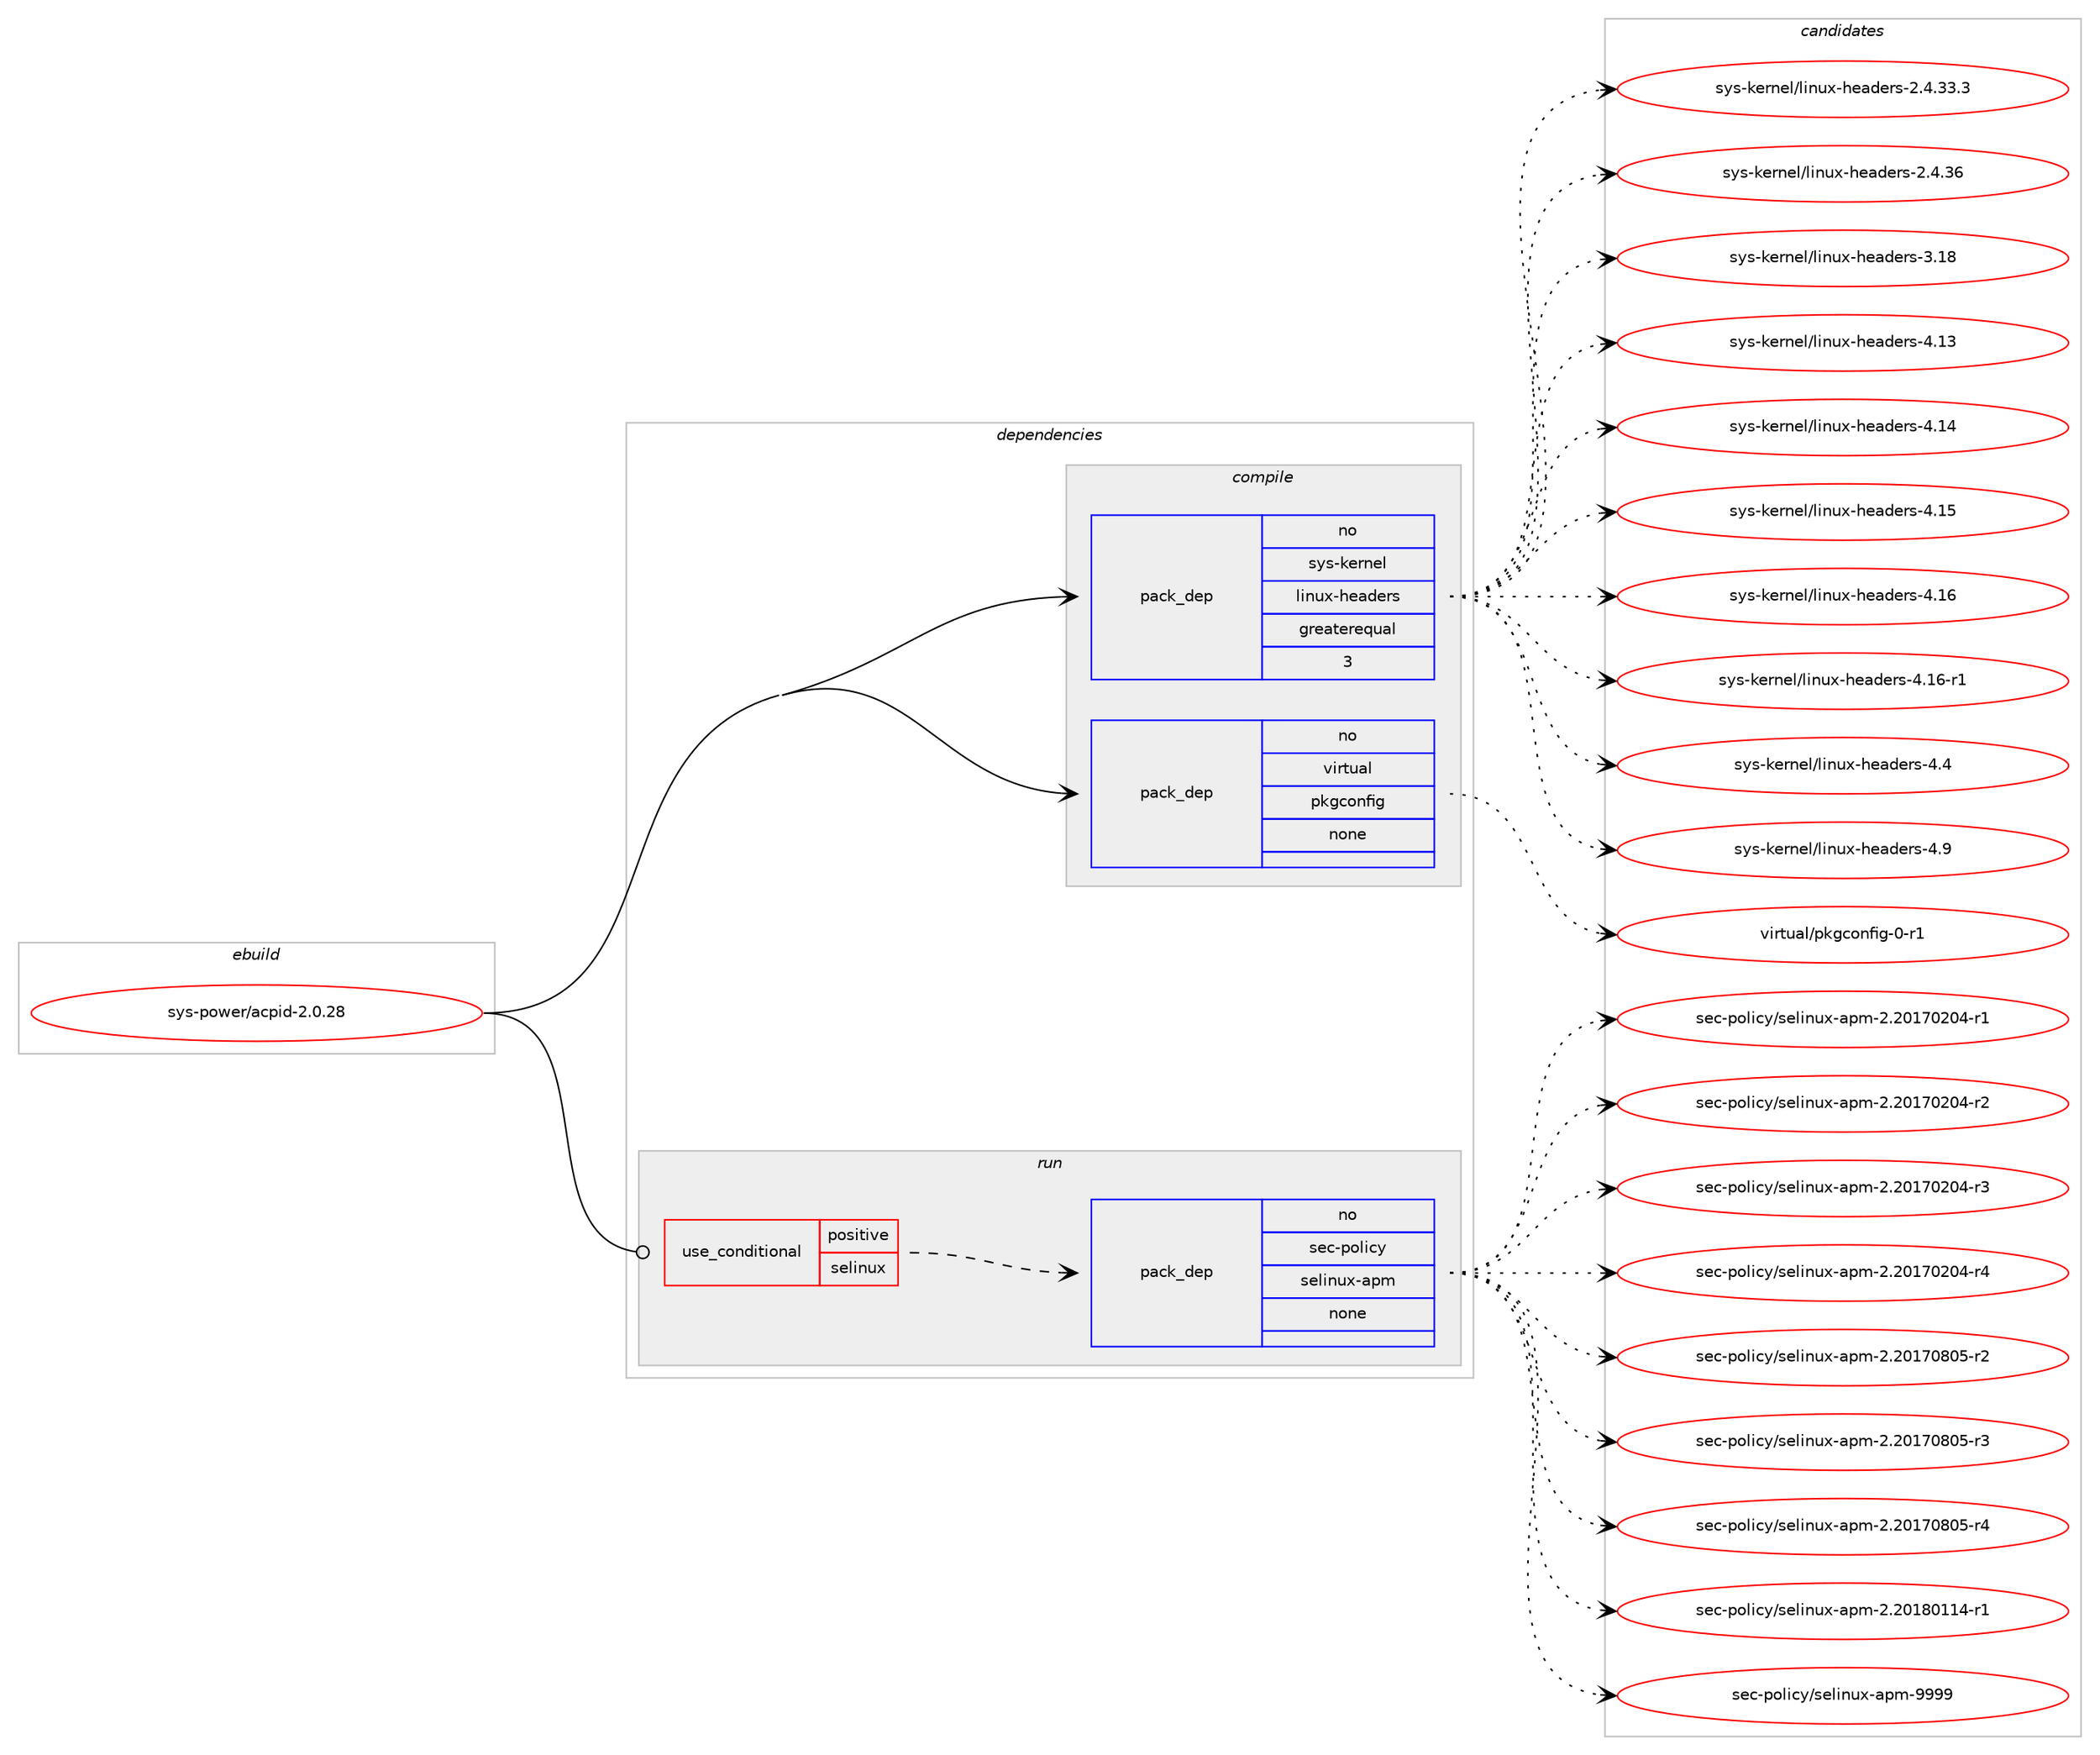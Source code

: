digraph prolog {

# *************
# Graph options
# *************

newrank=true;
concentrate=true;
compound=true;
graph [rankdir=LR,fontname=Helvetica,fontsize=10,ranksep=1.5];#, ranksep=2.5, nodesep=0.2];
edge  [arrowhead=vee];
node  [fontname=Helvetica,fontsize=10];

# **********
# The ebuild
# **********

subgraph cluster_leftcol {
color=gray;
rank=same;
label=<<i>ebuild</i>>;
id [label="sys-power/acpid-2.0.28", color=red, width=4, href="../sys-power/acpid-2.0.28.svg"];
}

# ****************
# The dependencies
# ****************

subgraph cluster_midcol {
color=gray;
label=<<i>dependencies</i>>;
subgraph cluster_compile {
fillcolor="#eeeeee";
style=filled;
label=<<i>compile</i>>;
subgraph pack6167 {
dependency6953 [label=<<TABLE BORDER="0" CELLBORDER="1" CELLSPACING="0" CELLPADDING="4" WIDTH="220"><TR><TD ROWSPAN="6" CELLPADDING="30">pack_dep</TD></TR><TR><TD WIDTH="110">no</TD></TR><TR><TD>sys-kernel</TD></TR><TR><TD>linux-headers</TD></TR><TR><TD>greaterequal</TD></TR><TR><TD>3</TD></TR></TABLE>>, shape=none, color=blue];
}
id:e -> dependency6953:w [weight=20,style="solid",arrowhead="vee"];
subgraph pack6168 {
dependency6954 [label=<<TABLE BORDER="0" CELLBORDER="1" CELLSPACING="0" CELLPADDING="4" WIDTH="220"><TR><TD ROWSPAN="6" CELLPADDING="30">pack_dep</TD></TR><TR><TD WIDTH="110">no</TD></TR><TR><TD>virtual</TD></TR><TR><TD>pkgconfig</TD></TR><TR><TD>none</TD></TR><TR><TD></TD></TR></TABLE>>, shape=none, color=blue];
}
id:e -> dependency6954:w [weight=20,style="solid",arrowhead="vee"];
}
subgraph cluster_compileandrun {
fillcolor="#eeeeee";
style=filled;
label=<<i>compile and run</i>>;
}
subgraph cluster_run {
fillcolor="#eeeeee";
style=filled;
label=<<i>run</i>>;
subgraph cond719 {
dependency6955 [label=<<TABLE BORDER="0" CELLBORDER="1" CELLSPACING="0" CELLPADDING="4"><TR><TD ROWSPAN="3" CELLPADDING="10">use_conditional</TD></TR><TR><TD>positive</TD></TR><TR><TD>selinux</TD></TR></TABLE>>, shape=none, color=red];
subgraph pack6169 {
dependency6956 [label=<<TABLE BORDER="0" CELLBORDER="1" CELLSPACING="0" CELLPADDING="4" WIDTH="220"><TR><TD ROWSPAN="6" CELLPADDING="30">pack_dep</TD></TR><TR><TD WIDTH="110">no</TD></TR><TR><TD>sec-policy</TD></TR><TR><TD>selinux-apm</TD></TR><TR><TD>none</TD></TR><TR><TD></TD></TR></TABLE>>, shape=none, color=blue];
}
dependency6955:e -> dependency6956:w [weight=20,style="dashed",arrowhead="vee"];
}
id:e -> dependency6955:w [weight=20,style="solid",arrowhead="odot"];
}
}

# **************
# The candidates
# **************

subgraph cluster_choices {
rank=same;
color=gray;
label=<<i>candidates</i>>;

subgraph choice6167 {
color=black;
nodesep=1;
choice11512111545107101114110101108471081051101171204510410197100101114115455046524651514651 [label="sys-kernel/linux-headers-2.4.33.3", color=red, width=4,href="../sys-kernel/linux-headers-2.4.33.3.svg"];
choice1151211154510710111411010110847108105110117120451041019710010111411545504652465154 [label="sys-kernel/linux-headers-2.4.36", color=red, width=4,href="../sys-kernel/linux-headers-2.4.36.svg"];
choice115121115451071011141101011084710810511011712045104101971001011141154551464956 [label="sys-kernel/linux-headers-3.18", color=red, width=4,href="../sys-kernel/linux-headers-3.18.svg"];
choice115121115451071011141101011084710810511011712045104101971001011141154552464951 [label="sys-kernel/linux-headers-4.13", color=red, width=4,href="../sys-kernel/linux-headers-4.13.svg"];
choice115121115451071011141101011084710810511011712045104101971001011141154552464952 [label="sys-kernel/linux-headers-4.14", color=red, width=4,href="../sys-kernel/linux-headers-4.14.svg"];
choice115121115451071011141101011084710810511011712045104101971001011141154552464953 [label="sys-kernel/linux-headers-4.15", color=red, width=4,href="../sys-kernel/linux-headers-4.15.svg"];
choice115121115451071011141101011084710810511011712045104101971001011141154552464954 [label="sys-kernel/linux-headers-4.16", color=red, width=4,href="../sys-kernel/linux-headers-4.16.svg"];
choice1151211154510710111411010110847108105110117120451041019710010111411545524649544511449 [label="sys-kernel/linux-headers-4.16-r1", color=red, width=4,href="../sys-kernel/linux-headers-4.16-r1.svg"];
choice1151211154510710111411010110847108105110117120451041019710010111411545524652 [label="sys-kernel/linux-headers-4.4", color=red, width=4,href="../sys-kernel/linux-headers-4.4.svg"];
choice1151211154510710111411010110847108105110117120451041019710010111411545524657 [label="sys-kernel/linux-headers-4.9", color=red, width=4,href="../sys-kernel/linux-headers-4.9.svg"];
dependency6953:e -> choice11512111545107101114110101108471081051101171204510410197100101114115455046524651514651:w [style=dotted,weight="100"];
dependency6953:e -> choice1151211154510710111411010110847108105110117120451041019710010111411545504652465154:w [style=dotted,weight="100"];
dependency6953:e -> choice115121115451071011141101011084710810511011712045104101971001011141154551464956:w [style=dotted,weight="100"];
dependency6953:e -> choice115121115451071011141101011084710810511011712045104101971001011141154552464951:w [style=dotted,weight="100"];
dependency6953:e -> choice115121115451071011141101011084710810511011712045104101971001011141154552464952:w [style=dotted,weight="100"];
dependency6953:e -> choice115121115451071011141101011084710810511011712045104101971001011141154552464953:w [style=dotted,weight="100"];
dependency6953:e -> choice115121115451071011141101011084710810511011712045104101971001011141154552464954:w [style=dotted,weight="100"];
dependency6953:e -> choice1151211154510710111411010110847108105110117120451041019710010111411545524649544511449:w [style=dotted,weight="100"];
dependency6953:e -> choice1151211154510710111411010110847108105110117120451041019710010111411545524652:w [style=dotted,weight="100"];
dependency6953:e -> choice1151211154510710111411010110847108105110117120451041019710010111411545524657:w [style=dotted,weight="100"];
}
subgraph choice6168 {
color=black;
nodesep=1;
choice11810511411611797108471121071039911111010210510345484511449 [label="virtual/pkgconfig-0-r1", color=red, width=4,href="../virtual/pkgconfig-0-r1.svg"];
dependency6954:e -> choice11810511411611797108471121071039911111010210510345484511449:w [style=dotted,weight="100"];
}
subgraph choice6169 {
color=black;
nodesep=1;
choice11510199451121111081059912147115101108105110117120459711210945504650484955485048524511449 [label="sec-policy/selinux-apm-2.20170204-r1", color=red, width=4,href="../sec-policy/selinux-apm-2.20170204-r1.svg"];
choice11510199451121111081059912147115101108105110117120459711210945504650484955485048524511450 [label="sec-policy/selinux-apm-2.20170204-r2", color=red, width=4,href="../sec-policy/selinux-apm-2.20170204-r2.svg"];
choice11510199451121111081059912147115101108105110117120459711210945504650484955485048524511451 [label="sec-policy/selinux-apm-2.20170204-r3", color=red, width=4,href="../sec-policy/selinux-apm-2.20170204-r3.svg"];
choice11510199451121111081059912147115101108105110117120459711210945504650484955485048524511452 [label="sec-policy/selinux-apm-2.20170204-r4", color=red, width=4,href="../sec-policy/selinux-apm-2.20170204-r4.svg"];
choice11510199451121111081059912147115101108105110117120459711210945504650484955485648534511450 [label="sec-policy/selinux-apm-2.20170805-r2", color=red, width=4,href="../sec-policy/selinux-apm-2.20170805-r2.svg"];
choice11510199451121111081059912147115101108105110117120459711210945504650484955485648534511451 [label="sec-policy/selinux-apm-2.20170805-r3", color=red, width=4,href="../sec-policy/selinux-apm-2.20170805-r3.svg"];
choice11510199451121111081059912147115101108105110117120459711210945504650484955485648534511452 [label="sec-policy/selinux-apm-2.20170805-r4", color=red, width=4,href="../sec-policy/selinux-apm-2.20170805-r4.svg"];
choice11510199451121111081059912147115101108105110117120459711210945504650484956484949524511449 [label="sec-policy/selinux-apm-2.20180114-r1", color=red, width=4,href="../sec-policy/selinux-apm-2.20180114-r1.svg"];
choice1151019945112111108105991214711510110810511011712045971121094557575757 [label="sec-policy/selinux-apm-9999", color=red, width=4,href="../sec-policy/selinux-apm-9999.svg"];
dependency6956:e -> choice11510199451121111081059912147115101108105110117120459711210945504650484955485048524511449:w [style=dotted,weight="100"];
dependency6956:e -> choice11510199451121111081059912147115101108105110117120459711210945504650484955485048524511450:w [style=dotted,weight="100"];
dependency6956:e -> choice11510199451121111081059912147115101108105110117120459711210945504650484955485048524511451:w [style=dotted,weight="100"];
dependency6956:e -> choice11510199451121111081059912147115101108105110117120459711210945504650484955485048524511452:w [style=dotted,weight="100"];
dependency6956:e -> choice11510199451121111081059912147115101108105110117120459711210945504650484955485648534511450:w [style=dotted,weight="100"];
dependency6956:e -> choice11510199451121111081059912147115101108105110117120459711210945504650484955485648534511451:w [style=dotted,weight="100"];
dependency6956:e -> choice11510199451121111081059912147115101108105110117120459711210945504650484955485648534511452:w [style=dotted,weight="100"];
dependency6956:e -> choice11510199451121111081059912147115101108105110117120459711210945504650484956484949524511449:w [style=dotted,weight="100"];
dependency6956:e -> choice1151019945112111108105991214711510110810511011712045971121094557575757:w [style=dotted,weight="100"];
}
}

}
